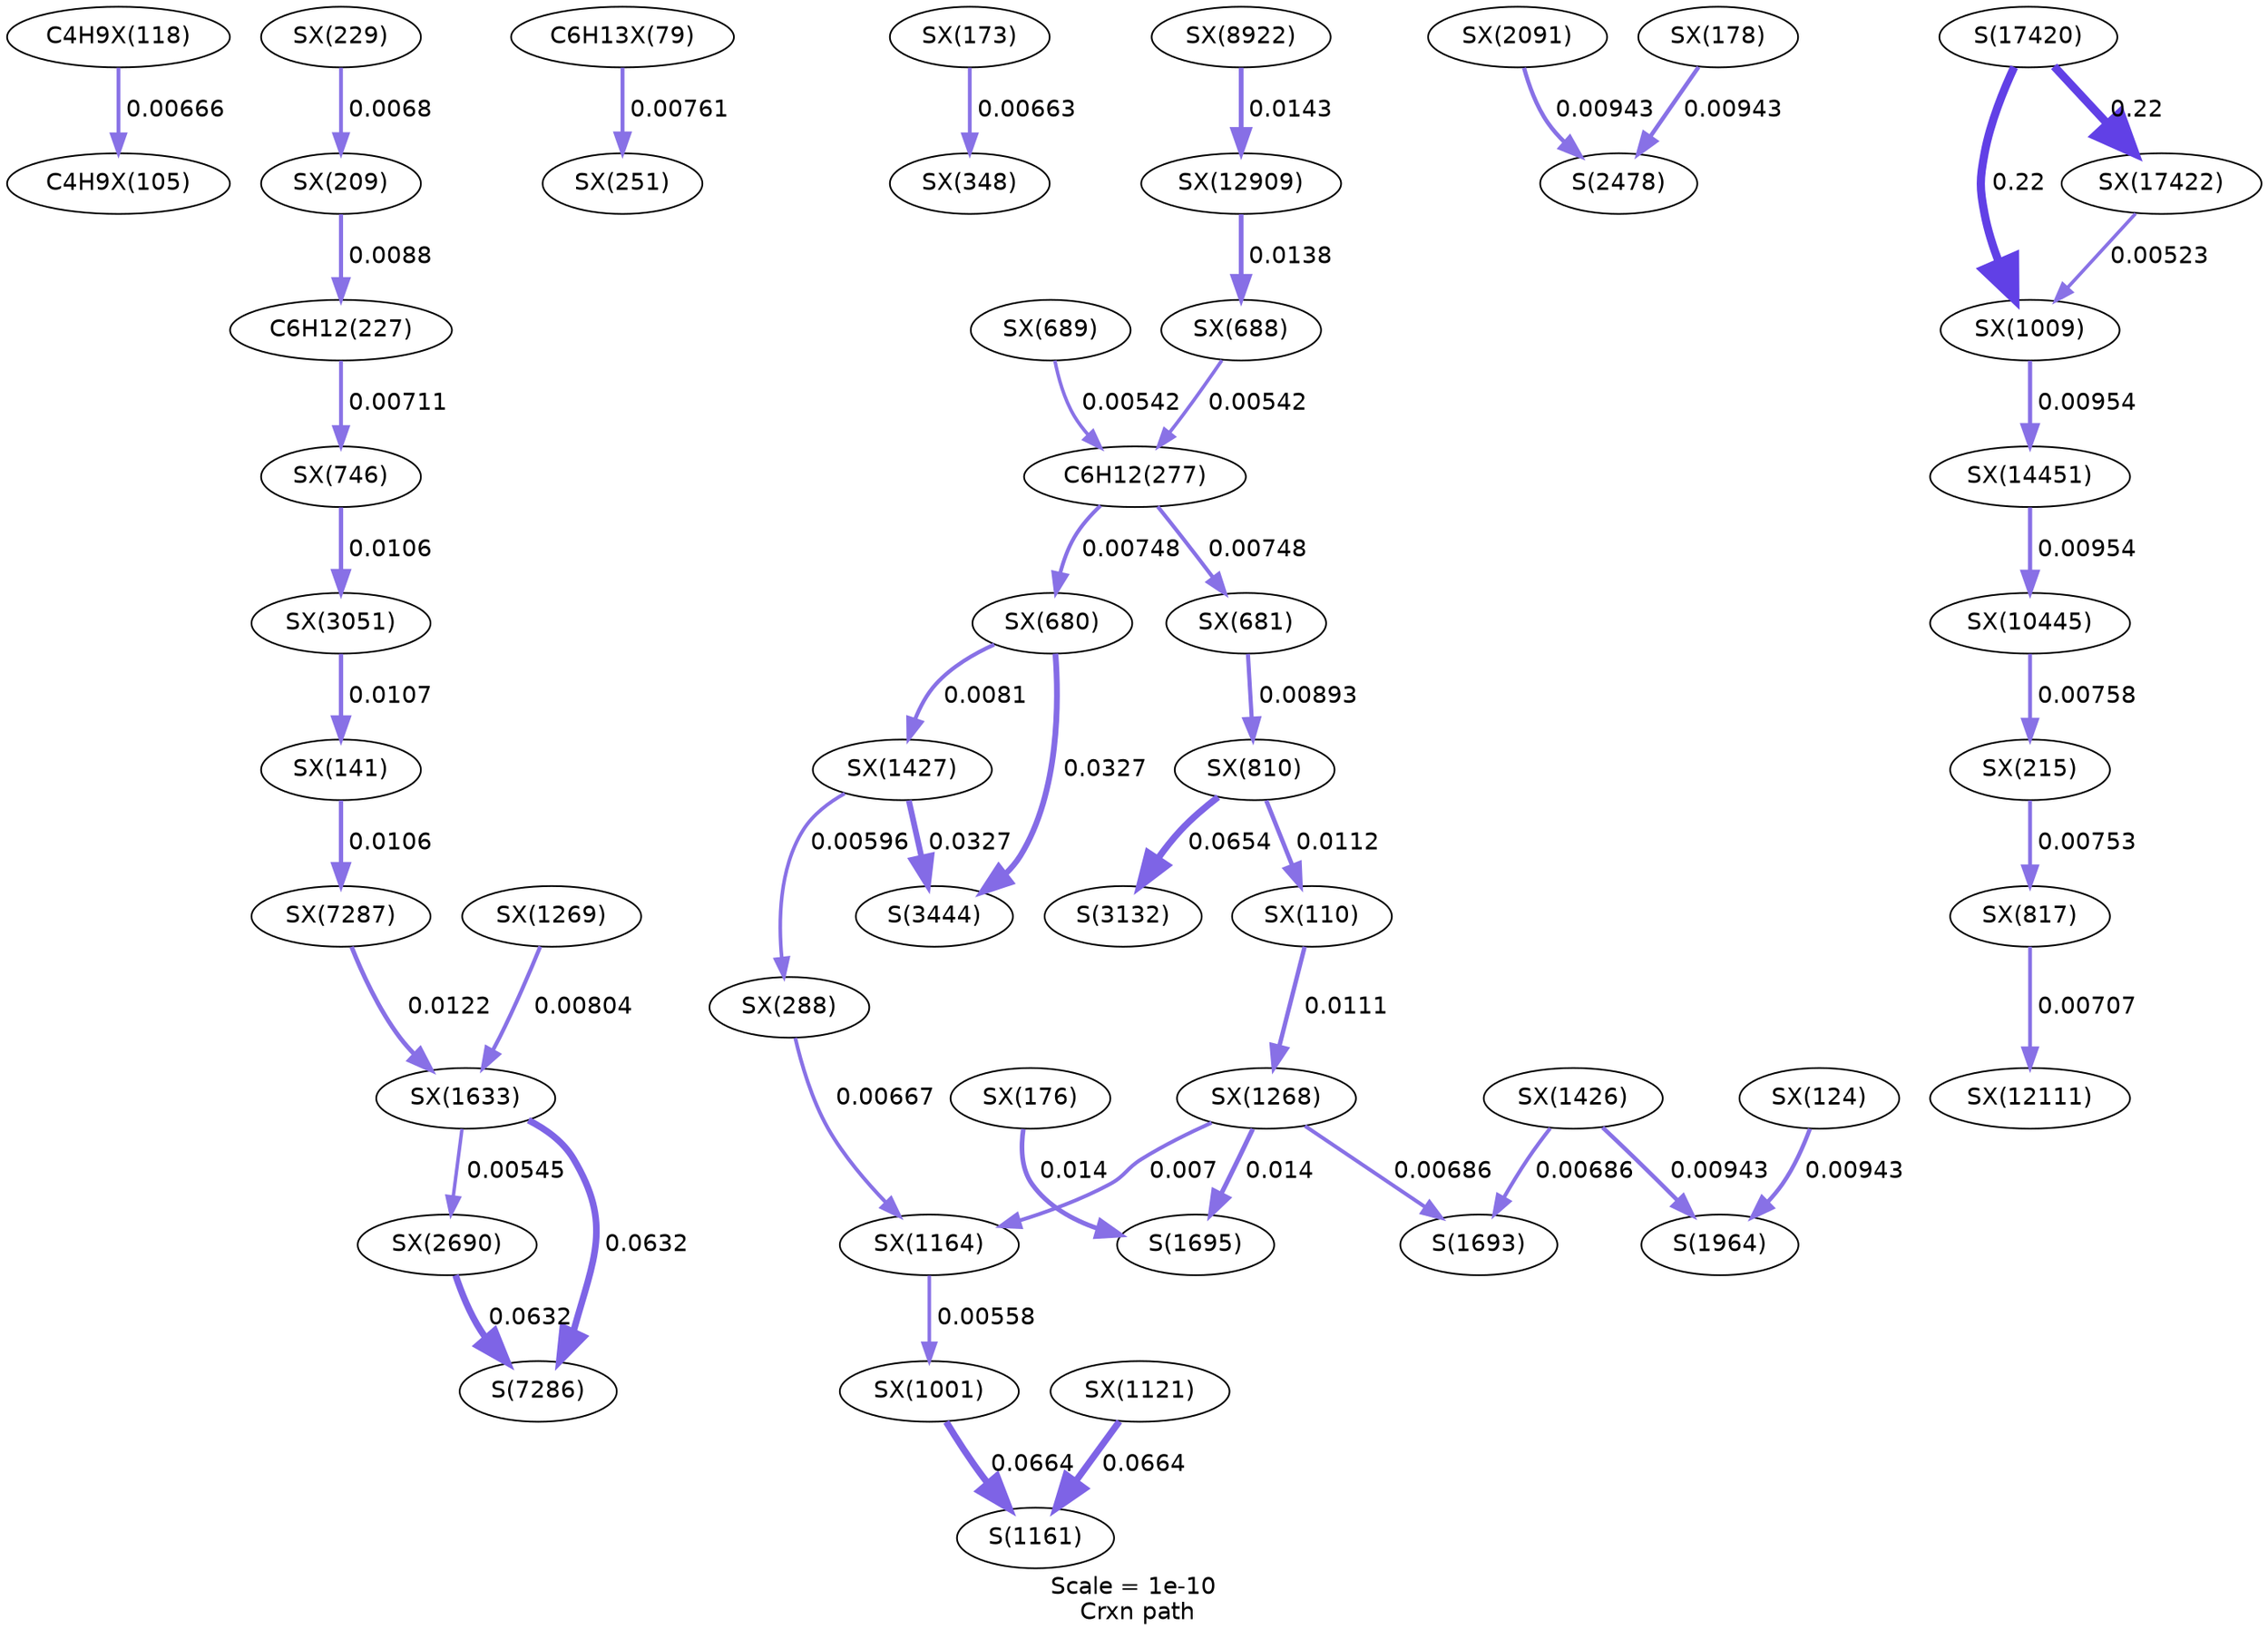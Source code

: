 digraph reaction_paths {
center=1;
s49 -> s44[fontname="Helvetica", style="setlinewidth(2.22)", arrowsize=1.11, color="0.7, 0.507, 0.9"
, label=" 0.00666"];
s78 -> s72[fontname="Helvetica", style="setlinewidth(2.23)", arrowsize=1.12, color="0.7, 0.507, 0.9"
, label=" 0.0068"];
s72 -> s9[fontname="Helvetica", style="setlinewidth(2.43)", arrowsize=1.21, color="0.7, 0.509, 0.9"
, label=" 0.0088"];
s37 -> s84[fontname="Helvetica", style="setlinewidth(2.32)", arrowsize=1.16, color="0.7, 0.508, 0.9"
, label=" 0.00761"];
s61 -> s92[fontname="Helvetica", style="setlinewidth(2.21)", arrowsize=1.11, color="0.7, 0.507, 0.9"
, label=" 0.00663"];
s11 -> s113[fontname="Helvetica", style="setlinewidth(2.3)", arrowsize=1.15, color="0.7, 0.507, 0.9"
, label=" 0.00748"];
s11 -> s112[fontname="Helvetica", style="setlinewidth(2.3)", arrowsize=1.15, color="0.7, 0.507, 0.9"
, label=" 0.00748"];
s115 -> s11[fontname="Helvetica", style="setlinewidth(2.06)", arrowsize=1.03, color="0.7, 0.505, 0.9"
, label=" 0.00542"];
s114 -> s11[fontname="Helvetica", style="setlinewidth(2.06)", arrowsize=1.03, color="0.7, 0.505, 0.9"
, label=" 0.00542"];
s9 -> s116[fontname="Helvetica", style="setlinewidth(2.27)", arrowsize=1.13, color="0.7, 0.507, 0.9"
, label=" 0.00711"];
s129 -> s124[fontname="Helvetica", style="setlinewidth(2.08)", arrowsize=1.04, color="0.7, 0.506, 0.9"
, label=" 0.00558"];
s124 -> s18[fontname="Helvetica", style="setlinewidth(3.95)", arrowsize=1.98, color="0.7, 0.566, 0.9"
, label=" 0.0664"];
s133 -> s129[fontname="Helvetica", style="setlinewidth(2.25)", arrowsize=1.13, color="0.7, 0.507, 0.9"
, label=" 0.007"];
s88 -> s129[fontname="Helvetica", style="setlinewidth(2.22)", arrowsize=1.11, color="0.7, 0.507, 0.9"
, label=" 0.00667"];
s128 -> s18[fontname="Helvetica", style="setlinewidth(3.95)", arrowsize=1.98, color="0.7, 0.566, 0.9"
, label=" 0.0664"];
s134 -> s140[fontname="Helvetica", style="setlinewidth(2.36)", arrowsize=1.18, color="0.7, 0.508, 0.9"
, label=" 0.00804"];
s48 -> s133[fontname="Helvetica", style="setlinewidth(2.61)", arrowsize=1.3, color="0.7, 0.511, 0.9"
, label=" 0.0111"];
s133 -> s20[fontname="Helvetica", style="setlinewidth(2.78)", arrowsize=1.39, color="0.7, 0.514, 0.9"
, label=" 0.014"];
s133 -> s19[fontname="Helvetica", style="setlinewidth(2.24)", arrowsize=1.12, color="0.7, 0.507, 0.9"
, label=" 0.00686"];
s139 -> s88[fontname="Helvetica", style="setlinewidth(2.13)", arrowsize=1.07, color="0.7, 0.506, 0.9"
, label=" 0.00596"];
s119 -> s48[fontname="Helvetica", style="setlinewidth(2.61)", arrowsize=1.3, color="0.7, 0.511, 0.9"
, label=" 0.0112"];
s138 -> s21[fontname="Helvetica", style="setlinewidth(2.48)", arrowsize=1.24, color="0.7, 0.509, 0.9"
, label=" 0.00943"];
s138 -> s19[fontname="Helvetica", style="setlinewidth(2.24)", arrowsize=1.12, color="0.7, 0.507, 0.9"
, label=" 0.00686"];
s53 -> s21[fontname="Helvetica", style="setlinewidth(2.48)", arrowsize=1.24, color="0.7, 0.509, 0.9"
, label=" 0.00943"];
s64 -> s20[fontname="Helvetica", style="setlinewidth(2.78)", arrowsize=1.39, color="0.7, 0.514, 0.9"
, label=" 0.014"];
s141 -> s22[fontname="Helvetica", style="setlinewidth(2.48)", arrowsize=1.24, color="0.7, 0.509, 0.9"
, label=" 0.00943"];
s66 -> s22[fontname="Helvetica", style="setlinewidth(2.48)", arrowsize=1.24, color="0.7, 0.509, 0.9"
, label=" 0.00943"];
s113 -> s119[fontname="Helvetica", style="setlinewidth(2.44)", arrowsize=1.22, color="0.7, 0.509, 0.9"
, label=" 0.00893"];
s119 -> s23[fontname="Helvetica", style="setlinewidth(3.94)", arrowsize=1.97, color="0.7, 0.565, 0.9"
, label=" 0.0654"];
s112 -> s139[fontname="Helvetica", style="setlinewidth(2.36)", arrowsize=1.18, color="0.7, 0.508, 0.9"
, label=" 0.0081"];
s139 -> s24[fontname="Helvetica", style="setlinewidth(3.42)", arrowsize=1.71, color="0.7, 0.533, 0.9"
, label=" 0.0327"];
s112 -> s24[fontname="Helvetica", style="setlinewidth(3.42)", arrowsize=1.71, color="0.7, 0.533, 0.9"
, label=" 0.0327"];
s140 -> s145[fontname="Helvetica", style="setlinewidth(2.06)", arrowsize=1.03, color="0.7, 0.505, 0.9"
, label=" 0.00545"];
s158 -> s140[fontname="Helvetica", style="setlinewidth(2.67)", arrowsize=1.34, color="0.7, 0.512, 0.9"
, label=" 0.0122"];
s140 -> s25[fontname="Helvetica", style="setlinewidth(3.92)", arrowsize=1.96, color="0.7, 0.563, 0.9"
, label=" 0.0632"];
s145 -> s25[fontname="Helvetica", style="setlinewidth(3.92)", arrowsize=1.96, color="0.7, 0.563, 0.9"
, label=" 0.0632"];
s58 -> s158[fontname="Helvetica", style="setlinewidth(2.57)", arrowsize=1.28, color="0.7, 0.511, 0.9"
, label=" 0.0106"];
s147 -> s58[fontname="Helvetica", style="setlinewidth(2.58)", arrowsize=1.29, color="0.7, 0.511, 0.9"
, label=" 0.0107"];
s116 -> s147[fontname="Helvetica", style="setlinewidth(2.57)", arrowsize=1.28, color="0.7, 0.511, 0.9"
, label=" 0.0106"];
s120 -> s173[fontname="Helvetica", style="setlinewidth(2.26)", arrowsize=1.13, color="0.7, 0.507, 0.9"
, label=" 0.00707"];
s75 -> s120[fontname="Helvetica", style="setlinewidth(2.31)", arrowsize=1.15, color="0.7, 0.508, 0.9"
, label=" 0.00753"];
s172 -> s75[fontname="Helvetica", style="setlinewidth(2.31)", arrowsize=1.16, color="0.7, 0.508, 0.9"
, label=" 0.00758"];
s180 -> s172[fontname="Helvetica", style="setlinewidth(2.49)", arrowsize=1.24, color="0.7, 0.51, 0.9"
, label=" 0.00954"];
s126 -> s180[fontname="Helvetica", style="setlinewidth(2.49)", arrowsize=1.24, color="0.7, 0.51, 0.9"
, label=" 0.00954"];
s190 -> s126[fontname="Helvetica", style="setlinewidth(2.03)", arrowsize=1.02, color="0.7, 0.505, 0.9"
, label=" 0.00523"];
s26 -> s126[fontname="Helvetica", style="setlinewidth(4.86)", arrowsize=2.43, color="0.7, 0.72, 0.9"
, label=" 0.22"];
s26 -> s190[fontname="Helvetica", style="setlinewidth(4.86)", arrowsize=2.43, color="0.7, 0.72, 0.9"
, label=" 0.22"];
s171 -> s177[fontname="Helvetica", style="setlinewidth(2.8)", arrowsize=1.4, color="0.7, 0.514, 0.9"
, label=" 0.0143"];
s177 -> s114[fontname="Helvetica", style="setlinewidth(2.77)", arrowsize=1.38, color="0.7, 0.514, 0.9"
, label=" 0.0138"];
s9 [ fontname="Helvetica", label="C6H12(227)"];
s11 [ fontname="Helvetica", label="C6H12(277)"];
s18 [ fontname="Helvetica", label="S(1161)"];
s19 [ fontname="Helvetica", label="S(1693)"];
s20 [ fontname="Helvetica", label="S(1695)"];
s21 [ fontname="Helvetica", label="S(1964)"];
s22 [ fontname="Helvetica", label="S(2478)"];
s23 [ fontname="Helvetica", label="S(3132)"];
s24 [ fontname="Helvetica", label="S(3444)"];
s25 [ fontname="Helvetica", label="S(7286)"];
s26 [ fontname="Helvetica", label="S(17420)"];
s37 [ fontname="Helvetica", label="C6H13X(79)"];
s44 [ fontname="Helvetica", label="C4H9X(105)"];
s48 [ fontname="Helvetica", label="SX(110)"];
s49 [ fontname="Helvetica", label="C4H9X(118)"];
s53 [ fontname="Helvetica", label="SX(124)"];
s58 [ fontname="Helvetica", label="SX(141)"];
s61 [ fontname="Helvetica", label="SX(173)"];
s64 [ fontname="Helvetica", label="SX(176)"];
s66 [ fontname="Helvetica", label="SX(178)"];
s72 [ fontname="Helvetica", label="SX(209)"];
s75 [ fontname="Helvetica", label="SX(215)"];
s78 [ fontname="Helvetica", label="SX(229)"];
s84 [ fontname="Helvetica", label="SX(251)"];
s88 [ fontname="Helvetica", label="SX(288)"];
s92 [ fontname="Helvetica", label="SX(348)"];
s112 [ fontname="Helvetica", label="SX(680)"];
s113 [ fontname="Helvetica", label="SX(681)"];
s114 [ fontname="Helvetica", label="SX(688)"];
s115 [ fontname="Helvetica", label="SX(689)"];
s116 [ fontname="Helvetica", label="SX(746)"];
s119 [ fontname="Helvetica", label="SX(810)"];
s120 [ fontname="Helvetica", label="SX(817)"];
s124 [ fontname="Helvetica", label="SX(1001)"];
s126 [ fontname="Helvetica", label="SX(1009)"];
s128 [ fontname="Helvetica", label="SX(1121)"];
s129 [ fontname="Helvetica", label="SX(1164)"];
s133 [ fontname="Helvetica", label="SX(1268)"];
s134 [ fontname="Helvetica", label="SX(1269)"];
s138 [ fontname="Helvetica", label="SX(1426)"];
s139 [ fontname="Helvetica", label="SX(1427)"];
s140 [ fontname="Helvetica", label="SX(1633)"];
s141 [ fontname="Helvetica", label="SX(2091)"];
s145 [ fontname="Helvetica", label="SX(2690)"];
s147 [ fontname="Helvetica", label="SX(3051)"];
s158 [ fontname="Helvetica", label="SX(7287)"];
s171 [ fontname="Helvetica", label="SX(8922)"];
s172 [ fontname="Helvetica", label="SX(10445)"];
s173 [ fontname="Helvetica", label="SX(12111)"];
s177 [ fontname="Helvetica", label="SX(12909)"];
s180 [ fontname="Helvetica", label="SX(14451)"];
s190 [ fontname="Helvetica", label="SX(17422)"];
 label = "Scale = 1e-10\l Crxn path";
 fontname = "Helvetica";
}
